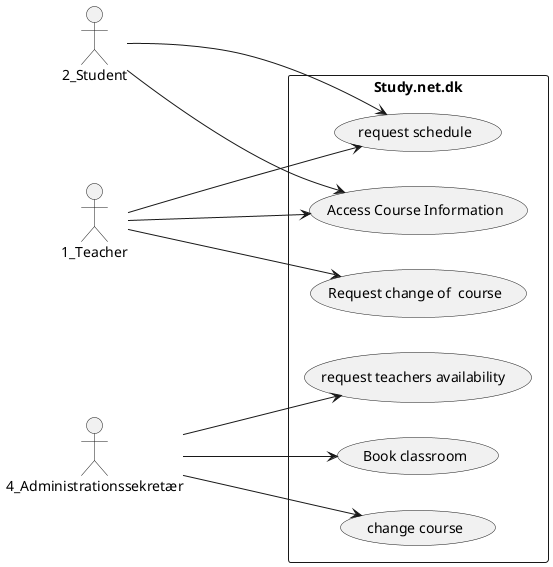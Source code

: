 @startuml
'https://plantuml.com/use-case-diagram

@startuml
left to right direction
skinparam packageStyle rectangle
actor 1_Teacher
actor 2_Student
actor 4_Administrationssekretær
rectangle Study.net.dk {

    1_Teacher --> (Request change of  course)
    1_Teacher ---> (Access Course Information)
    1_Teacher ---> (request schedule)
    2_Student ---> (Access Course Information)
    2_Student ---> (request schedule)
    4_Administrationssekretær---> (Book classroom)
    4_Administrationssekretær ---> (change course)
    4_Administrationssekretær ---> (request teachers availability )



}
@enduml